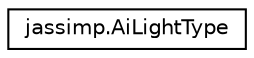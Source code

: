 digraph "Graphical Class Hierarchy"
{
  edge [fontname="Helvetica",fontsize="10",labelfontname="Helvetica",labelfontsize="10"];
  node [fontname="Helvetica",fontsize="10",shape=record];
  rankdir="LR";
  Node1 [label="jassimp.AiLightType",height=0.2,width=0.4,color="black", fillcolor="white", style="filled",URL="$enumjassimp_1_1_ai_light_type.html"];
}
